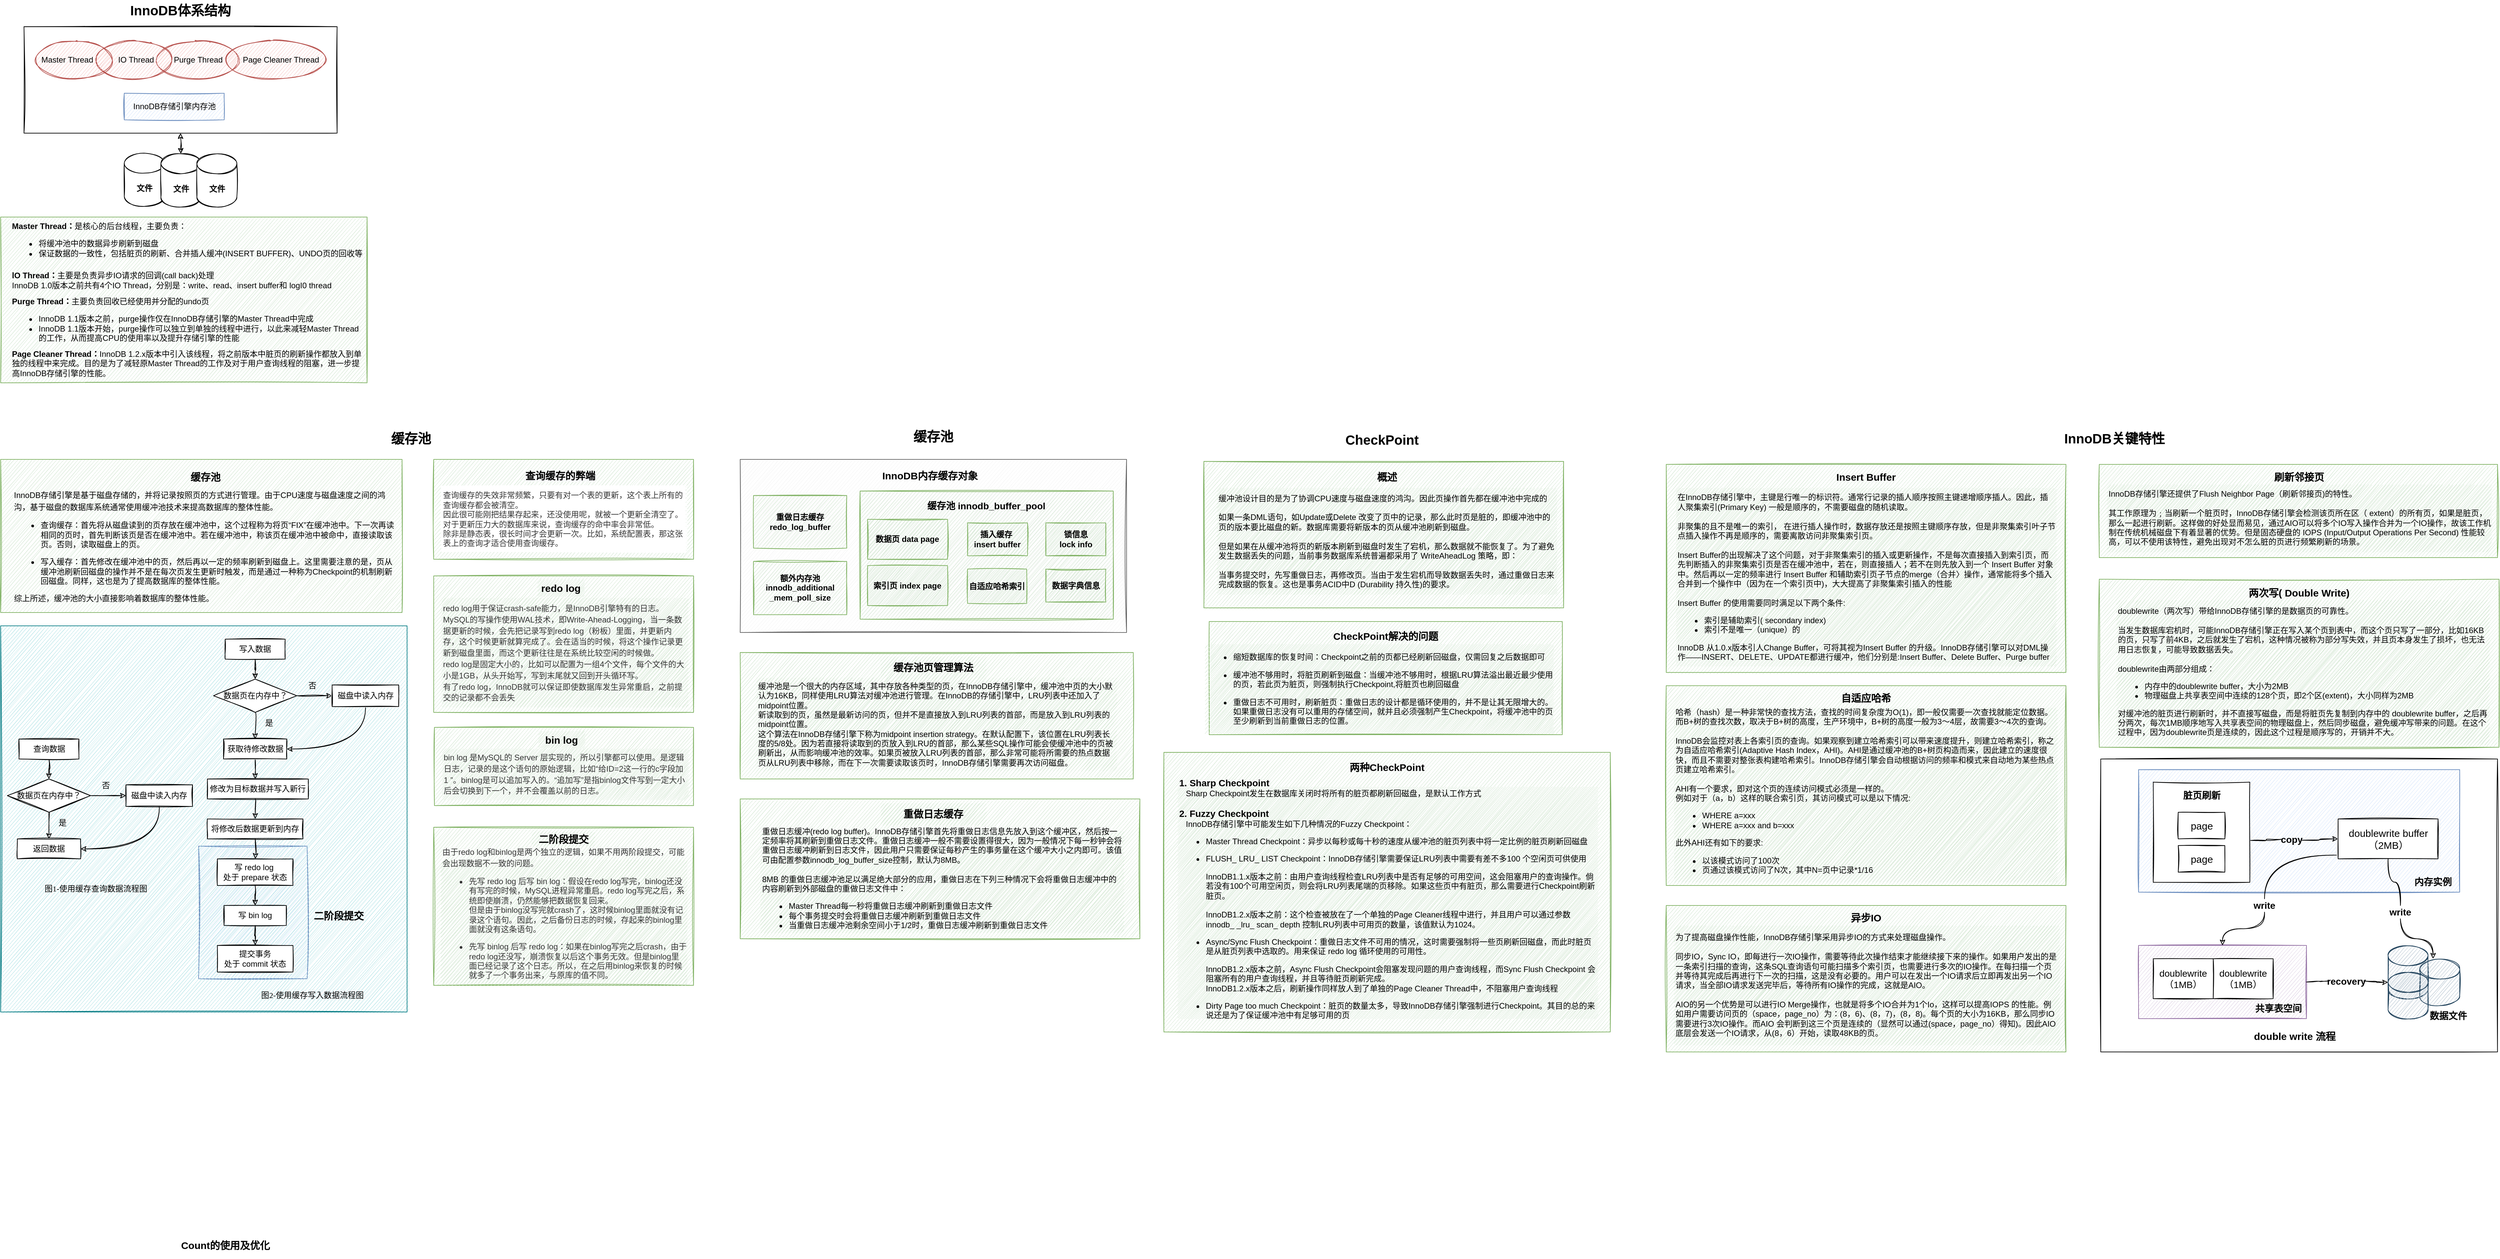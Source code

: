 <mxfile version="18.0.6" type="device"><diagram id="1fnUodQWijA5qiZFOgWb" name="Page-1"><mxGraphModel dx="1718" dy="928" grid="1" gridSize="10" guides="1" tooltips="1" connect="1" arrows="0" fold="1" page="1" pageScale="1" pageWidth="827" pageHeight="1169" math="0" shadow="0"><root><mxCell id="0"/><mxCell id="1" parent="0"/><mxCell id="dsGb5z-rTCNBJlaAhsoe-64" value="" style="rounded=0;whiteSpace=wrap;html=1;labelBackgroundColor=none;fontSize=12;sketch=1;" parent="1" vertex="1"><mxGeometry x="3202.25" y="1150" width="595.5" height="440" as="geometry"/></mxCell><mxCell id="dsGb5z-rTCNBJlaAhsoe-56" style="edgeStyle=orthogonalEdgeStyle;curved=1;rounded=0;sketch=1;orthogonalLoop=1;jettySize=auto;html=1;entryX=0;entryY=0;entryDx=0;entryDy=15;entryPerimeter=0;fontSize=14;startArrow=none;" parent="1" source="dsGb5z-rTCNBJlaAhsoe-57" target="dsGb5z-rTCNBJlaAhsoe-55" edge="1"><mxGeometry relative="1" as="geometry"/></mxCell><mxCell id="dsGb5z-rTCNBJlaAhsoe-45" value="" style="rounded=0;whiteSpace=wrap;html=1;sketch=1;fontSize=14;fillColor=#e1d5e7;strokeColor=#9673a6;" parent="1" vertex="1"><mxGeometry x="3259" y="1430" width="252" height="110" as="geometry"/></mxCell><mxCell id="dsGb5z-rTCNBJlaAhsoe-42" value="" style="rounded=0;whiteSpace=wrap;html=1;sketch=1;fontSize=14;fillColor=#dae8fc;strokeColor=#6c8ebf;" parent="1" vertex="1"><mxGeometry x="3259" y="1166" width="482" height="184" as="geometry"/></mxCell><mxCell id="dsGb5z-rTCNBJlaAhsoe-38" value="" style="rounded=0;whiteSpace=wrap;html=1;sketch=1;fontSize=15;" parent="1" vertex="1"><mxGeometry x="3281" y="1184.75" width="145" height="150.51" as="geometry"/></mxCell><mxCell id="WFMmuBCgVwdRPEEsMo7q-54" value="" style="rounded=0;whiteSpace=wrap;html=1;labelBackgroundColor=none;fontSize=12;strokeColor=#82b366;fillColor=#d5e8d4;sketch=1;" parent="1" vertex="1"><mxGeometry x="1160" y="990" width="590" height="190" as="geometry"/></mxCell><mxCell id="WFMmuBCgVwdRPEEsMo7q-33" value="" style="rounded=0;whiteSpace=wrap;html=1;labelBackgroundColor=none;fontSize=12;strokeColor=#6c8ebf;fillColor=#dae8fc;sketch=1;" parent="1" vertex="1"><mxGeometry x="347" y="1280.88" width="163" height="199.12" as="geometry"/></mxCell><mxCell id="VtHre7LJGNLsXls6Y5y3-72" value="" style="rounded=0;whiteSpace=wrap;html=1;fontFamily=Comic Sans MS;fontSize=12;fillColor=#b0e3e6;strokeColor=#0e8088;sketch=1;" parent="1" vertex="1"><mxGeometry x="50" y="950" width="610" height="580" as="geometry"/></mxCell><mxCell id="VtHre7LJGNLsXls6Y5y3-31" value="" style="rounded=0;whiteSpace=wrap;html=1;fillColor=#d5e8d4;strokeColor=#82b366;sketch=1;" parent="1" vertex="1"><mxGeometry x="50" y="700" width="602.5" height="230" as="geometry"/></mxCell><mxCell id="VtHre7LJGNLsXls6Y5y3-28" value="" style="rounded=0;whiteSpace=wrap;html=1;fillColor=#d5e8d4;strokeColor=#82b366;sketch=1;" parent="1" vertex="1"><mxGeometry x="50" y="336" width="550" height="249" as="geometry"/></mxCell><mxCell id="VtHre7LJGNLsXls6Y5y3-1" value="" style="rounded=0;whiteSpace=wrap;html=1;sketch=1;" parent="1" vertex="1"><mxGeometry x="85" y="50" width="470" height="160" as="geometry"/></mxCell><mxCell id="VtHre7LJGNLsXls6Y5y3-20" value="&amp;nbsp;Purge&amp;nbsp;Thread" style="ellipse;whiteSpace=wrap;html=1;rounded=0;fillColor=#f8cecc;strokeColor=#b85450;sketch=1;" parent="1" vertex="1"><mxGeometry x="285" y="70" width="120" height="60" as="geometry"/></mxCell><mxCell id="VtHre7LJGNLsXls6Y5y3-19" value="&amp;nbsp; IO Thread" style="ellipse;whiteSpace=wrap;html=1;rounded=0;fillColor=#f8cecc;strokeColor=#b85450;sketch=1;" parent="1" vertex="1"><mxGeometry x="195" y="70" width="110" height="60" as="geometry"/></mxCell><mxCell id="VtHre7LJGNLsXls6Y5y3-2" value="&lt;b&gt;&lt;font style=&quot;font-size: 20px;&quot;&gt;InnoDB体系结构&lt;/font&gt;&lt;/b&gt;" style="text;html=1;strokeColor=none;fillColor=none;align=center;verticalAlign=middle;whiteSpace=wrap;rounded=0;sketch=1;" parent="1" vertex="1"><mxGeometry x="210" y="10" width="220" height="30" as="geometry"/></mxCell><mxCell id="VtHre7LJGNLsXls6Y5y3-3" value="InnoDB存储引擎内存池" style="rounded=0;whiteSpace=wrap;html=1;fillColor=#dae8fc;strokeColor=#6c8ebf;sketch=1;" parent="1" vertex="1"><mxGeometry x="235.5" y="150" width="150" height="40" as="geometry"/></mxCell><mxCell id="VtHre7LJGNLsXls6Y5y3-9" value="&lt;b style=&quot;&quot;&gt;文件&lt;/b&gt;" style="shape=cylinder3;whiteSpace=wrap;html=1;boundedLbl=1;backgroundOutline=1;size=15;rounded=0;sketch=1;" parent="1" vertex="1"><mxGeometry x="235.5" y="240" width="60" height="80" as="geometry"/></mxCell><mxCell id="VtHre7LJGNLsXls6Y5y3-14" value="&lt;b&gt;文件&lt;/b&gt;" style="shape=cylinder3;whiteSpace=wrap;html=1;boundedLbl=1;backgroundOutline=1;size=15;rounded=0;sketch=1;" parent="1" vertex="1"><mxGeometry x="290.5" y="241" width="60" height="80" as="geometry"/></mxCell><mxCell id="VtHre7LJGNLsXls6Y5y3-15" value="&lt;b style=&quot;&quot;&gt;文件&lt;/b&gt;" style="shape=cylinder3;whiteSpace=wrap;html=1;boundedLbl=1;backgroundOutline=1;size=15;rounded=0;sketch=1;" parent="1" vertex="1"><mxGeometry x="344.5" y="241" width="60" height="80" as="geometry"/></mxCell><mxCell id="VtHre7LJGNLsXls6Y5y3-16" value="" style="endArrow=classic;startArrow=classic;html=1;rounded=0;entryX=0.5;entryY=1;entryDx=0;entryDy=0;exitX=0.5;exitY=0;exitDx=0;exitDy=0;exitPerimeter=0;curved=1;sketch=1;" parent="1" source="VtHre7LJGNLsXls6Y5y3-14" target="VtHre7LJGNLsXls6Y5y3-1" edge="1"><mxGeometry width="50" height="50" relative="1" as="geometry"><mxPoint x="275" y="260" as="sourcePoint"/><mxPoint x="325" y="210" as="targetPoint"/></mxGeometry></mxCell><mxCell id="VtHre7LJGNLsXls6Y5y3-17" value="Master Thread&amp;nbsp; &amp;nbsp; &amp;nbsp;&amp;nbsp;" style="ellipse;whiteSpace=wrap;html=1;rounded=0;fillColor=#f8cecc;strokeColor=#b85450;sketch=1;" parent="1" vertex="1"><mxGeometry x="105" y="70" width="110" height="60" as="geometry"/></mxCell><mxCell id="VtHre7LJGNLsXls6Y5y3-21" value="&amp;nbsp; &amp;nbsp; &amp;nbsp;Page Cleaner Thread" style="ellipse;whiteSpace=wrap;html=1;rounded=0;fillColor=#f8cecc;strokeColor=#b85450;sketch=1;" parent="1" vertex="1"><mxGeometry x="390" y="70" width="145" height="60" as="geometry"/></mxCell><mxCell id="VtHre7LJGNLsXls6Y5y3-23" value="&lt;b&gt;Master Thread：&lt;/b&gt;是核心的后台线程，主要负责：&lt;br&gt;&lt;ul&gt;&lt;li&gt;将缓冲池中的数据异步刷新到磁盘&lt;/li&gt;&lt;li&gt;保证数据的一致性，包括脏页的刷新、合并插人缓冲(INSERT BUFFER)、UNDO页的回收等&lt;/li&gt;&lt;/ul&gt;" style="text;html=1;strokeColor=none;fillColor=none;align=left;verticalAlign=middle;whiteSpace=wrap;rounded=0;sketch=1;" parent="1" vertex="1"><mxGeometry x="65" y="341" width="540" height="70" as="geometry"/></mxCell><mxCell id="VtHre7LJGNLsXls6Y5y3-24" value="&lt;b&gt;lO Thread：&lt;/b&gt;主要是负责异步IO请求的回调(call back)处理&lt;br&gt;InnoDB 1.0版本之前共有4个IO Thread，分别是：write、read、insert buffer和 logI0 thread" style="text;html=1;strokeColor=none;fillColor=none;align=left;verticalAlign=middle;whiteSpace=wrap;rounded=0;sketch=1;" parent="1" vertex="1"><mxGeometry x="65" y="411" width="510" height="40" as="geometry"/></mxCell><mxCell id="VtHre7LJGNLsXls6Y5y3-25" value="&lt;b&gt;Purge Thread：&lt;/b&gt;主要负责回收已经使用并分配的undo页&lt;br&gt;&lt;ul&gt;&lt;li&gt;InnoDB 1.1版本之前，purge操作仅在InnoDB存储引擎的Master Thread中完成&lt;/li&gt;&lt;li&gt;InnoDB 1.1版本开始，purge操作可以独立到单独的线程中进行，以此来减轻Master Thread的工作，从而提高CPU的使用率以及提升存储引擎的性能&lt;/li&gt;&lt;/ul&gt;" style="text;html=1;strokeColor=none;fillColor=none;align=left;verticalAlign=middle;whiteSpace=wrap;rounded=0;sketch=1;" parent="1" vertex="1"><mxGeometry x="65" y="461" width="530" height="70" as="geometry"/></mxCell><mxCell id="VtHre7LJGNLsXls6Y5y3-27" value="&lt;b&gt;Page Cleaner Thread：&lt;/b&gt;InnoDB 1.2.x版本中引入该线程，将之前版本中脏页的刷新操作都放入到单独的线程中来完成。目的是为了减轻原Master Thread的工作及对于用户查询线程的阻塞，进一步提高InnoDB存储引擎的性能。" style="text;html=1;strokeColor=none;fillColor=none;align=left;verticalAlign=middle;whiteSpace=wrap;rounded=0;sketch=1;" parent="1" vertex="1"><mxGeometry x="65" y="531" width="530" height="50" as="geometry"/></mxCell><mxCell id="VtHre7LJGNLsXls6Y5y3-29" value="&lt;b&gt;&lt;font style=&quot;font-size: 20px;&quot;&gt;缓存池&lt;/font&gt;&lt;/b&gt;" style="text;html=1;strokeColor=none;fillColor=none;align=center;verticalAlign=middle;whiteSpace=wrap;rounded=0;sketch=1;" parent="1" vertex="1"><mxGeometry x="621.09" y="652.75" width="90" height="30" as="geometry"/></mxCell><mxCell id="VtHre7LJGNLsXls6Y5y3-30" value="&lt;div style=&quot;&quot;&gt;&lt;span style=&quot;background-color: initial;&quot;&gt;&lt;b&gt;&lt;font style=&quot;font-size: 15px;&quot;&gt;缓存池&lt;/font&gt;&lt;/b&gt;&lt;/span&gt;&lt;/div&gt;" style="text;html=1;strokeColor=none;fillColor=none;align=center;verticalAlign=middle;whiteSpace=wrap;rounded=0;sketch=1;" parent="1" vertex="1"><mxGeometry x="330" y="711" width="55" height="30" as="geometry"/></mxCell><mxCell id="VtHre7LJGNLsXls6Y5y3-33" value="&lt;font style=&quot;&quot;&gt;&lt;span style=&quot;font-size: 12px;&quot;&gt;InnoDB存储引擎是基于磁盘存储的，并将记录按照页的方式进行管理。由于CPU速度与磁盘速度之间的鸿沟，基于磁盘的数据库系统通常使用缓冲池技术来提高数据库的整体性能。&lt;br&gt;&lt;ul&gt;&lt;li&gt;查询缓存：首先将从磁盘读到的页存放在缓冲池中，这个过程称为将页“FIX”在缓冲池中。下一次再读相同的页时，首先判断该页是否在缓冲池中。若在缓冲池中，称该页在缓冲池中被命中，直接读取该页。否则，读取磁盘上的页。&lt;/li&gt;&lt;/ul&gt;&lt;ul&gt;&lt;li&gt;写入缓存：首先修改在缓冲池中的页，然后再以一定的频率刷新到磁盘上。这里需要注意的是，页从缓冲池刷新回磁盘的操作并不是在每次页发生更新时触发，而是通过一种称为Checkpoint的机制刷新回磁盘。同样，这也是为了提高数据库的整体性能。&lt;/li&gt;&lt;/ul&gt;&lt;div&gt;综上所述，缓冲池的大小直接影响着数据库的整体性能。&lt;/div&gt;&lt;/span&gt;&lt;/font&gt;" style="text;html=1;align=left;verticalAlign=middle;whiteSpace=wrap;rounded=0;fontSize=15;sketch=1;" parent="1" vertex="1"><mxGeometry x="67.5" y="732.5" width="575" height="195" as="geometry"/></mxCell><mxCell id="VtHre7LJGNLsXls6Y5y3-36" style="edgeStyle=orthogonalEdgeStyle;rounded=0;orthogonalLoop=1;jettySize=auto;html=1;fontSize=12;curved=1;sketch=1;" parent="1" source="VtHre7LJGNLsXls6Y5y3-35" target="VtHre7LJGNLsXls6Y5y3-37" edge="1"><mxGeometry relative="1" as="geometry"><mxPoint x="122.5" y="1220" as="targetPoint"/></mxGeometry></mxCell><mxCell id="VtHre7LJGNLsXls6Y5y3-35" value="查询数据" style="rounded=0;whiteSpace=wrap;html=1;fontSize=12;sketch=1;" parent="1" vertex="1"><mxGeometry x="77.5" y="1120" width="90" height="30" as="geometry"/></mxCell><mxCell id="VtHre7LJGNLsXls6Y5y3-38" style="edgeStyle=orthogonalEdgeStyle;rounded=0;orthogonalLoop=1;jettySize=auto;html=1;fontSize=12;curved=1;sketch=1;" parent="1" source="VtHre7LJGNLsXls6Y5y3-37" target="VtHre7LJGNLsXls6Y5y3-39" edge="1"><mxGeometry relative="1" as="geometry"><mxPoint x="122.5" y="1270" as="targetPoint"/></mxGeometry></mxCell><mxCell id="VtHre7LJGNLsXls6Y5y3-40" style="edgeStyle=orthogonalEdgeStyle;rounded=0;orthogonalLoop=1;jettySize=auto;html=1;fontSize=12;curved=1;sketch=1;" parent="1" source="VtHre7LJGNLsXls6Y5y3-37" target="VtHre7LJGNLsXls6Y5y3-41" edge="1"><mxGeometry relative="1" as="geometry"><mxPoint x="237.5" y="1205" as="targetPoint"/></mxGeometry></mxCell><mxCell id="VtHre7LJGNLsXls6Y5y3-37" value="数据页在内存中？" style="rhombus;whiteSpace=wrap;html=1;rounded=0;fontSize=12;sketch=1;" parent="1" vertex="1"><mxGeometry x="60" y="1180" width="125" height="50" as="geometry"/></mxCell><mxCell id="VtHre7LJGNLsXls6Y5y3-39" value="返回数据" style="rounded=0;whiteSpace=wrap;html=1;fontSize=12;sketch=1;" parent="1" vertex="1"><mxGeometry x="75" y="1270" width="95" height="30" as="geometry"/></mxCell><mxCell id="VtHre7LJGNLsXls6Y5y3-42" style="edgeStyle=orthogonalEdgeStyle;rounded=0;orthogonalLoop=1;jettySize=auto;html=1;entryX=1;entryY=0.5;entryDx=0;entryDy=0;fontSize=12;exitX=0.5;exitY=1;exitDx=0;exitDy=0;curved=1;sketch=1;" parent="1" source="VtHre7LJGNLsXls6Y5y3-41" target="VtHre7LJGNLsXls6Y5y3-39" edge="1"><mxGeometry relative="1" as="geometry"/></mxCell><mxCell id="VtHre7LJGNLsXls6Y5y3-41" value="磁盘中读入内存" style="rounded=0;whiteSpace=wrap;html=1;fontSize=12;sketch=1;" parent="1" vertex="1"><mxGeometry x="238" y="1188.75" width="100" height="32.5" as="geometry"/></mxCell><mxCell id="VtHre7LJGNLsXls6Y5y3-43" value="否" style="text;html=1;align=center;verticalAlign=middle;whiteSpace=wrap;rounded=0;fontSize=12;sketch=1;" parent="1" vertex="1"><mxGeometry x="193.25" y="1180" width="29.5" height="20" as="geometry"/></mxCell><mxCell id="VtHre7LJGNLsXls6Y5y3-44" value="是" style="text;html=1;align=center;verticalAlign=middle;whiteSpace=wrap;rounded=0;fontSize=12;sketch=1;" parent="1" vertex="1"><mxGeometry x="128" y="1236" width="29.5" height="20" as="geometry"/></mxCell><mxCell id="VtHre7LJGNLsXls6Y5y3-50" style="edgeStyle=orthogonalEdgeStyle;rounded=0;orthogonalLoop=1;jettySize=auto;html=1;fontSize=12;curved=1;sketch=1;" parent="1" source="VtHre7LJGNLsXls6Y5y3-51" target="VtHre7LJGNLsXls6Y5y3-54" edge="1"><mxGeometry relative="1" as="geometry"><mxPoint x="432" y="1070" as="targetPoint"/></mxGeometry></mxCell><mxCell id="VtHre7LJGNLsXls6Y5y3-51" value="写入数据" style="rounded=0;whiteSpace=wrap;html=1;fontSize=12;sketch=1;" parent="1" vertex="1"><mxGeometry x="387" y="970" width="90" height="30" as="geometry"/></mxCell><mxCell id="VtHre7LJGNLsXls6Y5y3-52" style="edgeStyle=orthogonalEdgeStyle;rounded=0;orthogonalLoop=1;jettySize=auto;html=1;fontSize=12;curved=1;sketch=1;" parent="1" source="VtHre7LJGNLsXls6Y5y3-54" target="VtHre7LJGNLsXls6Y5y3-55" edge="1"><mxGeometry relative="1" as="geometry"><mxPoint x="432" y="1120" as="targetPoint"/></mxGeometry></mxCell><mxCell id="VtHre7LJGNLsXls6Y5y3-53" style="edgeStyle=orthogonalEdgeStyle;rounded=0;orthogonalLoop=1;jettySize=auto;html=1;fontSize=12;curved=1;sketch=1;" parent="1" source="VtHre7LJGNLsXls6Y5y3-54" target="VtHre7LJGNLsXls6Y5y3-57" edge="1"><mxGeometry relative="1" as="geometry"><mxPoint x="547" y="1055" as="targetPoint"/></mxGeometry></mxCell><mxCell id="VtHre7LJGNLsXls6Y5y3-54" value="&lt;font face=&quot;Comic Sans MS&quot;&gt;数据页在内存中？&lt;/font&gt;" style="rhombus;whiteSpace=wrap;html=1;rounded=0;fontSize=12;sketch=1;" parent="1" vertex="1"><mxGeometry x="369.5" y="1030" width="125" height="50" as="geometry"/></mxCell><mxCell id="VtHre7LJGNLsXls6Y5y3-60" style="edgeStyle=orthogonalEdgeStyle;rounded=0;orthogonalLoop=1;jettySize=auto;html=1;fontSize=12;curved=1;sketch=1;" parent="1" source="VtHre7LJGNLsXls6Y5y3-55" edge="1"><mxGeometry relative="1" as="geometry"><mxPoint x="432.1" y="1180" as="targetPoint"/></mxGeometry></mxCell><mxCell id="VtHre7LJGNLsXls6Y5y3-55" value="获取待修改数据" style="rounded=0;whiteSpace=wrap;html=1;fontSize=12;sketch=1;" parent="1" vertex="1"><mxGeometry x="384.5" y="1120" width="95" height="30" as="geometry"/></mxCell><mxCell id="VtHre7LJGNLsXls6Y5y3-56" style="edgeStyle=orthogonalEdgeStyle;rounded=0;orthogonalLoop=1;jettySize=auto;html=1;entryX=1;entryY=0.5;entryDx=0;entryDy=0;fontSize=12;exitX=0.5;exitY=1;exitDx=0;exitDy=0;curved=1;sketch=1;" parent="1" source="VtHre7LJGNLsXls6Y5y3-57" target="VtHre7LJGNLsXls6Y5y3-55" edge="1"><mxGeometry relative="1" as="geometry"/></mxCell><mxCell id="VtHre7LJGNLsXls6Y5y3-57" value="磁盘中读入内存" style="rounded=0;whiteSpace=wrap;html=1;fontSize=12;sketch=1;" parent="1" vertex="1"><mxGeometry x="547.5" y="1038.75" width="100" height="32.5" as="geometry"/></mxCell><mxCell id="VtHre7LJGNLsXls6Y5y3-58" value="否" style="text;html=1;align=center;verticalAlign=middle;whiteSpace=wrap;rounded=0;fontSize=12;sketch=1;" parent="1" vertex="1"><mxGeometry x="502.75" y="1030" width="29.5" height="20" as="geometry"/></mxCell><mxCell id="VtHre7LJGNLsXls6Y5y3-59" value="是" style="text;html=1;align=center;verticalAlign=middle;whiteSpace=wrap;rounded=0;fontSize=12;sketch=1;" parent="1" vertex="1"><mxGeometry x="437.5" y="1086" width="29.5" height="20" as="geometry"/></mxCell><mxCell id="VtHre7LJGNLsXls6Y5y3-62" style="edgeStyle=orthogonalEdgeStyle;rounded=0;orthogonalLoop=1;jettySize=auto;html=1;fontSize=12;curved=1;sketch=1;" parent="1" edge="1"><mxGeometry relative="1" as="geometry"><mxPoint x="432.1" y="1240" as="targetPoint"/><mxPoint x="432.1" y="1210" as="sourcePoint"/></mxGeometry></mxCell><mxCell id="VtHre7LJGNLsXls6Y5y3-61" value="修改为目标数据并写入新行" style="rounded=0;whiteSpace=wrap;html=1;fontSize=12;sketch=1;" parent="1" vertex="1"><mxGeometry x="360.25" y="1180" width="151.5" height="30" as="geometry"/></mxCell><mxCell id="VtHre7LJGNLsXls6Y5y3-64" style="edgeStyle=orthogonalEdgeStyle;rounded=0;orthogonalLoop=1;jettySize=auto;html=1;fontSize=12;curved=1;sketch=1;" parent="1" target="VtHre7LJGNLsXls6Y5y3-65" edge="1"><mxGeometry relative="1" as="geometry"><mxPoint x="432" y="1320" as="targetPoint"/><mxPoint x="432.1" y="1270" as="sourcePoint"/></mxGeometry></mxCell><mxCell id="VtHre7LJGNLsXls6Y5y3-63" value="将修改后数据更新到内存" style="rounded=0;whiteSpace=wrap;html=1;fontSize=12;sketch=1;" parent="1" vertex="1"><mxGeometry x="360.25" y="1240" width="143.5" height="30" as="geometry"/></mxCell><mxCell id="VtHre7LJGNLsXls6Y5y3-66" style="edgeStyle=orthogonalEdgeStyle;rounded=0;orthogonalLoop=1;jettySize=auto;html=1;fontSize=12;curved=1;sketch=1;" parent="1" source="VtHre7LJGNLsXls6Y5y3-65" target="VtHre7LJGNLsXls6Y5y3-67" edge="1"><mxGeometry relative="1" as="geometry"><mxPoint x="432" y="1370" as="targetPoint"/></mxGeometry></mxCell><mxCell id="VtHre7LJGNLsXls6Y5y3-65" value="写 redo log&amp;nbsp;&lt;br&gt;处于 prepare 状态" style="rounded=0;whiteSpace=wrap;html=1;fontSize=12;sketch=1;" parent="1" vertex="1"><mxGeometry x="375.25" y="1300" width="113.5" height="40" as="geometry"/></mxCell><mxCell id="VtHre7LJGNLsXls6Y5y3-68" style="edgeStyle=orthogonalEdgeStyle;rounded=0;orthogonalLoop=1;jettySize=auto;html=1;fontSize=12;curved=1;sketch=1;" parent="1" source="VtHre7LJGNLsXls6Y5y3-67" target="VtHre7LJGNLsXls6Y5y3-69" edge="1"><mxGeometry relative="1" as="geometry"><mxPoint x="432" y="1430" as="targetPoint"/></mxGeometry></mxCell><mxCell id="VtHre7LJGNLsXls6Y5y3-67" value="写 bin log" style="rounded=0;whiteSpace=wrap;html=1;fontSize=12;sketch=1;" parent="1" vertex="1"><mxGeometry x="385.25" y="1370" width="93.5" height="30" as="geometry"/></mxCell><mxCell id="VtHre7LJGNLsXls6Y5y3-69" value="提交事务&lt;br&gt;处于 commit 状态" style="rounded=0;whiteSpace=wrap;html=1;fontSize=12;sketch=1;" parent="1" vertex="1"><mxGeometry x="375.25" y="1430" width="113.5" height="40" as="geometry"/></mxCell><mxCell id="VtHre7LJGNLsXls6Y5y3-70" value="图1-使用缓存查询数据流程图" style="text;html=1;strokeColor=none;fillColor=none;align=center;verticalAlign=middle;whiteSpace=wrap;rounded=0;fontFamily=Comic Sans MS;fontSize=12;sketch=1;" parent="1" vertex="1"><mxGeometry x="107.5" y="1330" width="170" height="30" as="geometry"/></mxCell><mxCell id="VtHre7LJGNLsXls6Y5y3-71" value="图2-使用缓存写入数据流程图" style="text;html=1;strokeColor=none;fillColor=none;align=center;verticalAlign=middle;whiteSpace=wrap;rounded=0;fontFamily=Comic Sans MS;fontSize=12;sketch=1;" parent="1" vertex="1"><mxGeometry x="432.5" y="1490" width="170" height="30" as="geometry"/></mxCell><mxCell id="WFMmuBCgVwdRPEEsMo7q-1" value="" style="rounded=0;whiteSpace=wrap;html=1;fillColor=#d5e8d4;strokeColor=#82b366;sketch=1;" parent="1" vertex="1"><mxGeometry x="700" y="700" width="390" height="150" as="geometry"/></mxCell><mxCell id="WFMmuBCgVwdRPEEsMo7q-3" value="&lt;span style=&quot;color: rgb(53, 53, 53); font-family: &amp;quot;PingFang SC&amp;quot;, &amp;quot;Lantinghei SC&amp;quot;, &amp;quot;Microsoft Yahei&amp;quot;, &amp;quot;Hiragino Sans GB&amp;quot;, &amp;quot;Microsoft Sans Serif&amp;quot;, &amp;quot;WenQuanYi Micro Hei&amp;quot;, Helvetica, sans-serif;&quot;&gt;查询缓存的失效非常频繁，只要有对一个表的更新，这个表上所有的查询缓存都会被清空。&lt;br&gt;因此很可能刚把结果存起来，还没使用呢，就被一个更新全清空了。对于更新压力大的数据库来说，查询缓存的命中率会非常低。&lt;br&gt;除非是静态表，很长时间才会更新一次。比如，系统配置表，那这张表上的查询才适合使用查询缓存。&lt;/span&gt;" style="text;html=1;strokeColor=#FFFFFF;fillColor=#FFFFFF;align=left;verticalAlign=middle;whiteSpace=wrap;rounded=0;sketch=1;" parent="1" vertex="1"><mxGeometry x="712.19" y="740" width="367.81" height="99" as="geometry"/></mxCell><mxCell id="WFMmuBCgVwdRPEEsMo7q-5" value="&lt;b style=&quot;color: rgb(0, 0, 0); font-family: Helvetica; font-size: 12px; font-style: normal; font-variant-ligatures: normal; font-variant-caps: normal; letter-spacing: normal; orphans: 2; text-align: center; text-indent: 0px; text-transform: none; widows: 2; word-spacing: 0px; -webkit-text-stroke-width: 0px; background-color: rgb(248, 249, 250); text-decoration-thickness: initial; text-decoration-style: initial; text-decoration-color: initial;&quot;&gt;&lt;font style=&quot;font-size: 15px;&quot;&gt;查询缓存的弊端&lt;/font&gt;&lt;/b&gt;" style="text;html=1;strokeColor=none;fillColor=none;align=center;verticalAlign=middle;whiteSpace=wrap;rounded=0;labelBackgroundColor=none;fontSize=15;sketch=1;" parent="1" vertex="1"><mxGeometry x="825" y="713.25" width="130" height="22.25" as="geometry"/></mxCell><mxCell id="WFMmuBCgVwdRPEEsMo7q-24" value="" style="rounded=0;whiteSpace=wrap;html=1;labelBackgroundColor=none;fontSize=12;strokeColor=#82b366;fillColor=#d5e8d4;sketch=1;" parent="1" vertex="1"><mxGeometry x="700" y="875" width="390" height="205" as="geometry"/></mxCell><mxCell id="WFMmuBCgVwdRPEEsMo7q-25" value="&lt;b&gt;&lt;font style=&quot;font-size: 15px;&quot;&gt;redo log&lt;/font&gt;&lt;/b&gt;" style="text;html=1;strokeColor=none;fillColor=#d5e8d4;align=center;verticalAlign=middle;whiteSpace=wrap;rounded=0;labelBackgroundColor=none;fontSize=12;sketch=1;" parent="1" vertex="1"><mxGeometry x="856.1" y="880.62" width="70" height="25.75" as="geometry"/></mxCell><mxCell id="WFMmuBCgVwdRPEEsMo7q-26" value="&lt;font style=&quot;font-size: 12px;&quot;&gt;&lt;span style=&quot;color: rgb(53, 53, 53); font-family: &amp;quot;PingFang SC&amp;quot;, &amp;quot;Lantinghei SC&amp;quot;, &amp;quot;Microsoft Yahei&amp;quot;, &amp;quot;Hiragino Sans GB&amp;quot;, &amp;quot;Microsoft Sans Serif&amp;quot;, &amp;quot;WenQuanYi Micro Hei&amp;quot;, Helvetica, sans-serif;&quot;&gt;&lt;font style=&quot;font-size: 12px;&quot;&gt;redo log用于保证crash-safe能力，是InnoDB引擎特有的日志。MySQL的写操作使用WAL技术，即Write-Ahead-Logging，当一条数据更新的时候，会&lt;/font&gt;&lt;/span&gt;&lt;span style=&quot;color: rgb(53, 53, 53); font-family: &amp;quot;PingFang SC&amp;quot;, &amp;quot;Lantinghei SC&amp;quot;, &amp;quot;Microsoft Yahei&amp;quot;, &amp;quot;Hiragino Sans GB&amp;quot;, &amp;quot;Microsoft Sans Serif&amp;quot;, &amp;quot;WenQuanYi Micro Hei&amp;quot;, Helvetica, sans-serif;&quot;&gt;&lt;font style=&quot;font-size: 12px;&quot;&gt;先把记录写到redo log（粉板）里面，并更新内存，这个时候更新就算完成了&lt;/font&gt;&lt;font style=&quot;font-size: 12px;&quot;&gt;。&lt;/font&gt;&lt;/span&gt;&lt;span style=&quot;color: rgb(53, 53, 53); font-family: &amp;quot;PingFang SC&amp;quot;, &amp;quot;Lantinghei SC&amp;quot;, &amp;quot;Microsoft Yahei&amp;quot;, &amp;quot;Hiragino Sans GB&amp;quot;, &amp;quot;Microsoft Sans Serif&amp;quot;, &amp;quot;WenQuanYi Micro Hei&amp;quot;, Helvetica, sans-serif;&quot;&gt;&lt;font style=&quot;font-size: 12px;&quot;&gt;会在适当的时候，将这个操作记录更新到磁盘里&lt;/font&gt;&lt;/span&gt;&lt;span style=&quot;color: rgb(53, 53, 53); font-family: &amp;quot;PingFang SC&amp;quot;, &amp;quot;Lantinghei SC&amp;quot;, &amp;quot;Microsoft Yahei&amp;quot;, &amp;quot;Hiragino Sans GB&amp;quot;, &amp;quot;Microsoft Sans Serif&amp;quot;, &amp;quot;WenQuanYi Micro Hei&amp;quot;, Helvetica, sans-serif;&quot;&gt;面，而这个更新往往是在系统比较空闲的时候做。&lt;br&gt;&lt;/span&gt;&lt;span style=&quot;color: rgb(53, 53, 53); font-family: &amp;quot;PingFang SC&amp;quot;, &amp;quot;Lantinghei SC&amp;quot;, &amp;quot;Microsoft Yahei&amp;quot;, &amp;quot;Hiragino Sans GB&amp;quot;, &amp;quot;Microsoft Sans Serif&amp;quot;, &amp;quot;WenQuanYi Micro Hei&amp;quot;, Helvetica, sans-serif;&quot;&gt;redo log是固定大小的，比如可以配置为一组4个文件，每个文件的大小是1GB，&lt;/span&gt;&lt;span style=&quot;color: rgb(53, 53, 53); font-family: &amp;quot;PingFang SC&amp;quot;, &amp;quot;Lantinghei SC&amp;quot;, &amp;quot;Microsoft Yahei&amp;quot;, &amp;quot;Hiragino Sans GB&amp;quot;, &amp;quot;Microsoft Sans Serif&amp;quot;, &amp;quot;WenQuanYi Micro Hei&amp;quot;, Helvetica, sans-serif;&quot;&gt;从头开始写，写到末尾就又回到开头循环写。&lt;br&gt;&lt;/span&gt;&lt;span style=&quot;color: rgb(53, 53, 53); font-family: &amp;quot;PingFang SC&amp;quot;, &amp;quot;Lantinghei SC&amp;quot;, &amp;quot;Microsoft Yahei&amp;quot;, &amp;quot;Hiragino Sans GB&amp;quot;, &amp;quot;Microsoft Sans Serif&amp;quot;, &amp;quot;WenQuanYi Micro Hei&amp;quot;, Helvetica, sans-serif;&quot;&gt;有了redo log，InnoDB就可以保证即使数据库发生异常重启，之前提交的记录都不会丢失&lt;/span&gt;&lt;span style=&quot;color: rgb(53, 53, 53); font-family: &amp;quot;PingFang SC&amp;quot;, &amp;quot;Lantinghei SC&amp;quot;, &amp;quot;Microsoft Yahei&amp;quot;, &amp;quot;Hiragino Sans GB&amp;quot;, &amp;quot;Microsoft Sans Serif&amp;quot;, &amp;quot;WenQuanYi Micro Hei&amp;quot;, Helvetica, sans-serif; background-color: rgb(255, 255, 255);&quot;&gt;&lt;br&gt;&lt;/span&gt;&lt;/font&gt;" style="text;html=1;strokeColor=none;fillColor=#d5e8d4;align=left;verticalAlign=middle;whiteSpace=wrap;rounded=0;labelBackgroundColor=none;fontSize=14;sketch=1;" parent="1" vertex="1"><mxGeometry x="712.19" y="908.13" width="367.81" height="163.87" as="geometry"/></mxCell><mxCell id="WFMmuBCgVwdRPEEsMo7q-27" value="" style="rounded=0;whiteSpace=wrap;html=1;labelBackgroundColor=none;fontSize=12;strokeColor=#82b366;fillColor=#d5e8d4;sketch=1;" parent="1" vertex="1"><mxGeometry x="701.1" y="1102.5" width="388.9" height="117.5" as="geometry"/></mxCell><mxCell id="WFMmuBCgVwdRPEEsMo7q-28" value="&lt;b&gt;&lt;font style=&quot;font-size: 15px;&quot;&gt;bin log&lt;/font&gt;&lt;/b&gt;" style="text;html=1;strokeColor=none;fillColor=#d5e8d4;align=center;verticalAlign=middle;whiteSpace=wrap;rounded=0;labelBackgroundColor=none;fontSize=12;sketch=1;" parent="1" vertex="1"><mxGeometry x="857.2" y="1108.12" width="70" height="25.75" as="geometry"/></mxCell><mxCell id="WFMmuBCgVwdRPEEsMo7q-29" value="&lt;font style=&quot;font-size: 12px;&quot;&gt;&lt;span style=&quot;color: rgb(53, 53, 53); font-family: &amp;quot;PingFang SC&amp;quot;, &amp;quot;Lantinghei SC&amp;quot;, &amp;quot;Microsoft Yahei&amp;quot;, &amp;quot;Hiragino Sans GB&amp;quot;, &amp;quot;Microsoft Sans Serif&amp;quot;, &amp;quot;WenQuanYi Micro Hei&amp;quot;, Helvetica, sans-serif;&quot;&gt;bin log 是MySQL的 Server 层实现的，所以引擎都可以使用。&lt;/span&gt;&lt;span style=&quot;color: rgb(53, 53, 53); font-family: &amp;quot;PingFang SC&amp;quot;, &amp;quot;Lantinghei SC&amp;quot;, &amp;quot;Microsoft Yahei&amp;quot;, &amp;quot;Hiragino Sans GB&amp;quot;, &amp;quot;Microsoft Sans Serif&amp;quot;, &amp;quot;WenQuanYi Micro Hei&amp;quot;, Helvetica, sans-serif;&quot;&gt;是逻辑日志，记录的是这个语句的原始逻辑，比如“给ID=2这一行的c字段加1 ”。&lt;/span&gt;&lt;span style=&quot;color: rgb(53, 53, 53); font-family: &amp;quot;PingFang SC&amp;quot;, &amp;quot;Lantinghei SC&amp;quot;, &amp;quot;Microsoft Yahei&amp;quot;, &amp;quot;Hiragino Sans GB&amp;quot;, &amp;quot;Microsoft Sans Serif&amp;quot;, &amp;quot;WenQuanYi Micro Hei&amp;quot;, Helvetica, sans-serif;&quot;&gt;binlog是可以追加写入的。“追加写”是指binlog文件写到一定大小后会切换到下一个，并不会覆盖以前的日志。&lt;/span&gt;&lt;span style=&quot;color: rgb(53, 53, 53); font-family: &amp;quot;PingFang SC&amp;quot;, &amp;quot;Lantinghei SC&amp;quot;, &amp;quot;Microsoft Yahei&amp;quot;, &amp;quot;Hiragino Sans GB&amp;quot;, &amp;quot;Microsoft Sans Serif&amp;quot;, &amp;quot;WenQuanYi Micro Hei&amp;quot;, Helvetica, sans-serif;&quot;&gt;&lt;br&gt;&lt;/span&gt;&lt;/font&gt;" style="text;html=1;strokeColor=none;fillColor=#d5e8d4;align=left;verticalAlign=middle;whiteSpace=wrap;rounded=0;labelBackgroundColor=none;fontSize=14;sketch=1;" parent="1" vertex="1"><mxGeometry x="713.29" y="1134.63" width="366.71" height="75.37" as="geometry"/></mxCell><mxCell id="WFMmuBCgVwdRPEEsMo7q-30" value="" style="rounded=0;whiteSpace=wrap;html=1;labelBackgroundColor=none;fontSize=12;strokeColor=#82b366;fillColor=#d5e8d4;sketch=1;" parent="1" vertex="1"><mxGeometry x="700" y="1252.5" width="390" height="237.5" as="geometry"/></mxCell><mxCell id="WFMmuBCgVwdRPEEsMo7q-31" value="&lt;b&gt;&lt;font style=&quot;font-size: 15px;&quot;&gt;二阶段提交&lt;/font&gt;&lt;/b&gt;" style="text;html=1;strokeColor=none;fillColor=#d5e8d4;align=center;verticalAlign=middle;whiteSpace=wrap;rounded=0;labelBackgroundColor=none;fontSize=12;sketch=1;" parent="1" vertex="1"><mxGeometry x="847.5" y="1259" width="93.9" height="21.88" as="geometry"/></mxCell><mxCell id="WFMmuBCgVwdRPEEsMo7q-32" value="&lt;font style=&quot;font-size: 12px;&quot;&gt;&lt;span style=&quot;color: rgb(53, 53, 53); font-family: &amp;quot;PingFang SC&amp;quot;, &amp;quot;Lantinghei SC&amp;quot;, &amp;quot;Microsoft Yahei&amp;quot;, &amp;quot;Hiragino Sans GB&amp;quot;, &amp;quot;Microsoft Sans Serif&amp;quot;, &amp;quot;WenQuanYi Micro Hei&amp;quot;, Helvetica, sans-serif;&quot;&gt;&lt;font style=&quot;font-size: 12px;&quot;&gt;由于redo log和binlog是两个独立的逻辑，如果不用两阶段提交，可能会出现数据不一致的问题。&lt;br&gt;&lt;ul&gt;&lt;li&gt;&lt;font style=&quot;font-size: 12px;&quot;&gt;&lt;span style=&quot;color: rgb(53, 53, 53); font-family: &amp;quot;PingFang SC&amp;quot;, &amp;quot;Lantinghei SC&amp;quot;, &amp;quot;Microsoft Yahei&amp;quot;, &amp;quot;Hiragino Sans GB&amp;quot;, &amp;quot;Microsoft Sans Serif&amp;quot;, &amp;quot;WenQuanYi Micro Hei&amp;quot;, Helvetica, sans-serif;&quot;&gt;&lt;font style=&quot;font-size: 12px;&quot;&gt;先写 redo log 后写 bin log：&lt;/font&gt;&lt;/span&gt;&lt;/font&gt;假设在redo log写完，binlog还没有写完的时候，MySQL进程异常重启。redo log写完之后，系统即使崩溃，仍然能够把数据恢复回来。&lt;br style=&quot;&quot;&gt;但是由于binlog没写完就crash了，这时候binlog里面就没有记录这个语句。因此，之后备份日志的时候，存起来的binlog里面就没有这条语句。&lt;/li&gt;&lt;/ul&gt;&lt;ul&gt;&lt;li&gt;&lt;font style=&quot;font-size: 12px;&quot;&gt;&lt;span style=&quot;color: rgb(53, 53, 53); font-family: &amp;quot;PingFang SC&amp;quot;, &amp;quot;Lantinghei SC&amp;quot;, &amp;quot;Microsoft Yahei&amp;quot;, &amp;quot;Hiragino Sans GB&amp;quot;, &amp;quot;Microsoft Sans Serif&amp;quot;, &amp;quot;WenQuanYi Micro Hei&amp;quot;, Helvetica, sans-serif;&quot;&gt;&lt;font style=&quot;font-size: 12px;&quot;&gt;先写 binlog 后写 redo log：&lt;/font&gt;&lt;/span&gt;&lt;/font&gt;如果在binlog写完之后crash，由于redo log还没写，崩溃恢复以后这个事务无效。但是binlog里面已经记录了这个日志。所以，在之后用binlog来恢复的时候就多了一个事务出来，与原库的值不同。&lt;/li&gt;&lt;/ul&gt;&lt;/font&gt;&lt;/span&gt;&lt;span style=&quot;font-size: 12px; color: rgb(53, 53, 53); font-family: &amp;quot;PingFang SC&amp;quot;, &amp;quot;Lantinghei SC&amp;quot;, &amp;quot;Microsoft Yahei&amp;quot;, &amp;quot;Hiragino Sans GB&amp;quot;, &amp;quot;Microsoft Sans Serif&amp;quot;, &amp;quot;WenQuanYi Micro Hei&amp;quot;, Helvetica, sans-serif;&quot;&gt;&lt;br&gt;&lt;/span&gt;&lt;/font&gt;" style="text;html=1;strokeColor=none;fillColor=#d5e8d4;align=left;verticalAlign=middle;whiteSpace=wrap;rounded=0;labelBackgroundColor=none;fontSize=14;sketch=1;" parent="1" vertex="1"><mxGeometry x="711.09" y="1302" width="368.91" height="188" as="geometry"/></mxCell><mxCell id="WFMmuBCgVwdRPEEsMo7q-34" value="&lt;b&gt;&lt;font style=&quot;font-size: 15px;&quot;&gt;二阶段提交&lt;/font&gt;&lt;/b&gt;" style="text;html=1;strokeColor=none;fillColor=none;align=center;verticalAlign=middle;whiteSpace=wrap;rounded=0;labelBackgroundColor=none;fontSize=12;sketch=1;" parent="1" vertex="1"><mxGeometry x="515" y="1370" width="85" height="30" as="geometry"/></mxCell><mxCell id="WFMmuBCgVwdRPEEsMo7q-38" value="" style="rounded=0;whiteSpace=wrap;html=1;labelBackgroundColor=none;fontSize=12;strokeColor=#666666;fillColor=#f5f5f5;fontColor=#333333;sketch=1;" parent="1" vertex="1"><mxGeometry x="1160" y="700" width="580" height="260" as="geometry"/></mxCell><mxCell id="WFMmuBCgVwdRPEEsMo7q-39" value="" style="rounded=0;whiteSpace=wrap;html=1;labelBackgroundColor=none;fontSize=12;strokeColor=#82b366;fillColor=#d5e8d4;sketch=1;" parent="1" vertex="1"><mxGeometry x="1340" y="747.5" width="380" height="192.5" as="geometry"/></mxCell><mxCell id="WFMmuBCgVwdRPEEsMo7q-40" value="&lt;div style=&quot;&quot;&gt;&lt;span style=&quot;background-color: initial;&quot;&gt;&lt;b&gt;&lt;font style=&quot;font-size: 15px;&quot;&gt;InnoDB内存缓存对象&lt;/font&gt;&lt;/b&gt;&lt;/span&gt;&lt;/div&gt;" style="text;html=1;strokeColor=none;fillColor=none;align=center;verticalAlign=middle;whiteSpace=wrap;rounded=0;sketch=1;" parent="1" vertex="1"><mxGeometry x="1366" y="709.06" width="157.5" height="30.62" as="geometry"/></mxCell><mxCell id="WFMmuBCgVwdRPEEsMo7q-41" value="&lt;b&gt;数据页 data page&lt;/b&gt;" style="rounded=0;whiteSpace=wrap;html=1;labelBackgroundColor=none;fontSize=12;strokeColor=#82b366;fillColor=#d5e8d4;sketch=1;" parent="1" vertex="1"><mxGeometry x="1351.25" y="790" width="120" height="60" as="geometry"/></mxCell><mxCell id="WFMmuBCgVwdRPEEsMo7q-42" value="&lt;b&gt;插入缓存&amp;nbsp;&lt;br&gt;insert buffer&lt;/b&gt;" style="rounded=0;whiteSpace=wrap;html=1;labelBackgroundColor=none;fontSize=12;strokeColor=#82b366;fillColor=#d5e8d4;sketch=1;" parent="1" vertex="1"><mxGeometry x="1501.25" y="795.25" width="90" height="49.5" as="geometry"/></mxCell><mxCell id="WFMmuBCgVwdRPEEsMo7q-43" value="&lt;b&gt;锁信息&lt;br&gt;lock info&lt;/b&gt;" style="rounded=0;whiteSpace=wrap;html=1;labelBackgroundColor=none;fontSize=12;strokeColor=#82b366;fillColor=#d5e8d4;sketch=1;" parent="1" vertex="1"><mxGeometry x="1618.75" y="795.25" width="90" height="49.5" as="geometry"/></mxCell><mxCell id="WFMmuBCgVwdRPEEsMo7q-44" value="&lt;b&gt;索引页 index page&lt;/b&gt;" style="rounded=0;whiteSpace=wrap;html=1;labelBackgroundColor=none;fontSize=12;strokeColor=#82b366;fillColor=#d5e8d4;sketch=1;" parent="1" vertex="1"><mxGeometry x="1351.25" y="859.5" width="120" height="60" as="geometry"/></mxCell><mxCell id="WFMmuBCgVwdRPEEsMo7q-45" value="&lt;b&gt;自适应哈希索引&lt;/b&gt;" style="rounded=0;whiteSpace=wrap;html=1;labelBackgroundColor=none;fontSize=12;strokeColor=#82b366;fillColor=#d5e8d4;sketch=1;" parent="1" vertex="1"><mxGeometry x="1501.25" y="864.75" width="88.75" height="51.5" as="geometry"/></mxCell><mxCell id="WFMmuBCgVwdRPEEsMo7q-46" value="&lt;b&gt;数据字典信息&lt;/b&gt;" style="rounded=0;whiteSpace=wrap;html=1;labelBackgroundColor=none;fontSize=12;strokeColor=#82b366;fillColor=#d5e8d4;sketch=1;" parent="1" vertex="1"><mxGeometry x="1618.75" y="864.75" width="90" height="49.5" as="geometry"/></mxCell><mxCell id="WFMmuBCgVwdRPEEsMo7q-47" value="&lt;div style=&quot;&quot;&gt;&lt;span style=&quot;background-color: initial;&quot;&gt;&lt;b&gt;&lt;font style=&quot;font-size: 14px;&quot;&gt;缓存池 innodb_buffer_pool&lt;/font&gt;&lt;/b&gt;&lt;/span&gt;&lt;/div&gt;" style="text;html=1;strokeColor=none;fillColor=none;align=center;verticalAlign=middle;whiteSpace=wrap;rounded=0;sketch=1;" parent="1" vertex="1"><mxGeometry x="1429.38" y="759.38" width="201.25" height="20.62" as="geometry"/></mxCell><mxCell id="WFMmuBCgVwdRPEEsMo7q-48" value="&lt;b&gt;重做日志缓存&lt;br&gt;redo_log_buffer&lt;br&gt;&lt;/b&gt;" style="rounded=0;whiteSpace=wrap;html=1;labelBackgroundColor=none;fontSize=12;strokeColor=#82b366;fillColor=#d5e8d4;sketch=1;" parent="1" vertex="1"><mxGeometry x="1180" y="754.25" width="140" height="79" as="geometry"/></mxCell><mxCell id="WFMmuBCgVwdRPEEsMo7q-49" value="&lt;b&gt;额外内存池&lt;br&gt;innodb_additional&lt;br&gt;_mem_poll_size&lt;br&gt;&lt;/b&gt;" style="rounded=0;whiteSpace=wrap;html=1;labelBackgroundColor=none;fontSize=12;strokeColor=#82b366;fillColor=#d5e8d4;sketch=1;" parent="1" vertex="1"><mxGeometry x="1180" y="853.25" width="140" height="80" as="geometry"/></mxCell><mxCell id="WFMmuBCgVwdRPEEsMo7q-53" value="缓冲池是一个很大的内存区域，其中存放各种类型的页，在InnoDB存储引擎中，缓冲池中页的大小默认为16KB，同样使用LRU算法对缓冲池进行管理。在InnoDB的存储引擎中，LRU列表中还加入了midpoint位置。&lt;br&gt;新读取到的页，虽然是最新访问的页，但并不是直接放入到LRU列表的首部，而是放入到LRU列表的midpoint位置。&lt;br&gt;这个算法在InnoDB存储引擎下称为midpoint insertion strategy。在默认配置下，该位置在LRU列表长度的5/8处。因为若直接将读取到的页放入到LRU的首部，那么某些SQL操作可能会使缓冲池中的页被刷新出，从而影响缓冲池的效率。如果页被放入LRU列表的首部，那么非常可能将所需要的热点数据页从LRU列表中移除，而在下一次需要读取该页时，InnoDB存储引擎需要再次访问磁盘。" style="text;html=1;strokeColor=none;fillColor=#d5e8d4;align=left;verticalAlign=middle;whiteSpace=wrap;rounded=0;labelBackgroundColor=none;fontSize=12;sketch=1;" parent="1" vertex="1"><mxGeometry x="1185" y="1028" width="540" height="140" as="geometry"/></mxCell><mxCell id="WFMmuBCgVwdRPEEsMo7q-55" value="&lt;div style=&quot;&quot;&gt;&lt;span style=&quot;background-color: initial;&quot;&gt;&lt;b&gt;&lt;font style=&quot;font-size: 15px;&quot;&gt;缓存池页管理算法&lt;/font&gt;&lt;/b&gt;&lt;/span&gt;&lt;/div&gt;" style="text;html=1;strokeColor=none;fillColor=#d5e8d4;align=center;verticalAlign=middle;whiteSpace=wrap;rounded=0;sketch=1;" parent="1" vertex="1"><mxGeometry x="1371.25" y="996.38" width="157.5" height="30.62" as="geometry"/></mxCell><mxCell id="WFMmuBCgVwdRPEEsMo7q-56" value="" style="rounded=0;whiteSpace=wrap;html=1;labelBackgroundColor=none;fontSize=12;strokeColor=#82b366;fillColor=#d5e8d4;sketch=1;" parent="1" vertex="1"><mxGeometry x="1160" y="1210" width="600" height="210" as="geometry"/></mxCell><mxCell id="WFMmuBCgVwdRPEEsMo7q-57" value="重做日志缓冲(redo log buffer)。InnoDB存储引擎首先将重做日志信息先放入到这个缓冲区，然后按一定频率将其刷新到重做日志文件。重做日志缓冲一般不需要设置得很大，因为一般情况下每一秒钟会将重做日志缓冲刷新到日志文件，因此用户只需要保证每秒产生的事务量在这个缓冲大小之内即可。该值可由配置参数innodb_log_buffer_size控制，默认为8MB。&lt;br&gt;&lt;br&gt;8MB 的重做日志缓冲池足以满足绝大部分的应用，重做日志在下列三种情况下会将重做日志缓冲中的内容刷新到外部磁盘的重做日志文件中：&lt;br&gt;&lt;ul&gt;&lt;li&gt;Master Thread每一秒将重做日志缓冲刷新到重做日志文件&lt;/li&gt;&lt;li&gt;每个事务提交时会将重做日志缓冲刷新到重做日志文件&lt;br&gt;&lt;/li&gt;&lt;li&gt;当重做日志缓冲池剩余空间小于1/2时，重做日志缓冲刷新到重做日志文件&lt;br&gt;&lt;/li&gt;&lt;/ul&gt;" style="text;html=1;strokeColor=none;fillColor=#d5e8d4;align=left;verticalAlign=middle;whiteSpace=wrap;rounded=0;labelBackgroundColor=none;fontSize=12;sketch=1;" parent="1" vertex="1"><mxGeometry x="1190.5" y="1259" width="545" height="152" as="geometry"/></mxCell><mxCell id="WFMmuBCgVwdRPEEsMo7q-58" value="&lt;div style=&quot;&quot;&gt;&lt;span style=&quot;font-size: 15px;&quot;&gt;&lt;b&gt;重做日志缓存&lt;/b&gt;&lt;/span&gt;&lt;/div&gt;" style="text;html=1;strokeColor=none;fillColor=#d5e8d4;align=center;verticalAlign=middle;whiteSpace=wrap;rounded=0;sketch=1;" parent="1" vertex="1"><mxGeometry x="1371.25" y="1216.38" width="157.5" height="30.62" as="geometry"/></mxCell><mxCell id="dsGb5z-rTCNBJlaAhsoe-1" value="&lt;span style=&quot;font-size: 20px;&quot;&gt;&lt;b&gt;缓存池&lt;/b&gt;&lt;/span&gt;" style="text;html=1;strokeColor=none;fillColor=none;align=center;verticalAlign=middle;whiteSpace=wrap;rounded=0;sketch=1;" parent="1" vertex="1"><mxGeometry x="1405" y="650" width="90" height="30" as="geometry"/></mxCell><mxCell id="dsGb5z-rTCNBJlaAhsoe-14" value="&lt;span style=&quot;font-size: 20px;&quot;&gt;&lt;b&gt;CheckPoint&lt;/b&gt;&lt;/span&gt;" style="text;html=1;strokeColor=none;fillColor=none;align=center;verticalAlign=middle;whiteSpace=wrap;rounded=0;sketch=1;" parent="1" vertex="1"><mxGeometry x="2056" y="650" width="135" height="40" as="geometry"/></mxCell><mxCell id="dsGb5z-rTCNBJlaAhsoe-15" value="" style="rounded=0;whiteSpace=wrap;html=1;labelBackgroundColor=none;fontSize=12;strokeColor=#82b366;fillColor=#d5e8d4;sketch=1;" parent="1" vertex="1"><mxGeometry x="1856" y="703" width="540" height="220" as="geometry"/></mxCell><mxCell id="dsGb5z-rTCNBJlaAhsoe-16" value="缓冲池设计目的是为了协调CPU速度与磁盘速度的鸿沟。因此页操作首先都在缓冲池中完成的&lt;br&gt;&lt;br&gt;如果一条DML语句，如Update或Delete 改变了页中的记录，那么此时页是脏的，即缓冲池中的页的版本要比磁盘的新。数据库需要将新版本的页从缓冲池刷新到磁盘。&lt;br&gt;&lt;br&gt;但是如果在从缓冲池将页的新版本刷新到磁盘时发生了宕机，那么数据就不能恢复了。为了避免发生数据丢失的问题，当前事务数据库系统普遍都采用了 WriteAheadLog 策略，即：&lt;br&gt;&lt;br&gt;当事务提交时，先写重做日志，再修改页。当由于发生宕机而导致数据丢失时，通过重做日志来&lt;br&gt;完成数据的恢复。这也是事务ACID中D (Durability 持久性)的要求。" style="text;html=1;strokeColor=none;fillColor=#d5e8d4;align=left;verticalAlign=middle;whiteSpace=wrap;rounded=0;sketch=1;" parent="1" vertex="1"><mxGeometry x="1876" y="743" width="510" height="160" as="geometry"/></mxCell><mxCell id="dsGb5z-rTCNBJlaAhsoe-17" value="&lt;div style=&quot;&quot;&gt;&lt;span style=&quot;background-color: initial;&quot;&gt;&lt;b&gt;&lt;font style=&quot;font-size: 15px;&quot;&gt;概述&lt;/font&gt;&lt;/b&gt;&lt;/span&gt;&lt;/div&gt;" style="text;html=1;strokeColor=none;fillColor=none;align=center;verticalAlign=middle;whiteSpace=wrap;rounded=0;sketch=1;" parent="1" vertex="1"><mxGeometry x="2103.81" y="713.06" width="54.37" height="25.44" as="geometry"/></mxCell><mxCell id="dsGb5z-rTCNBJlaAhsoe-18" value="" style="rounded=0;whiteSpace=wrap;html=1;labelBackgroundColor=none;fontSize=12;strokeColor=#82b366;fillColor=#d5e8d4;sketch=1;" parent="1" vertex="1"><mxGeometry x="1864" y="943.5" width="530" height="170" as="geometry"/></mxCell><mxCell id="dsGb5z-rTCNBJlaAhsoe-19" value="&lt;div&gt;&lt;ul&gt;&lt;li&gt;缩短数据库的恢复时间：Checkpoint之前的页都已经刷新回磁盘，仅需回复之后数据即可&lt;/li&gt;&lt;/ul&gt;&lt;/div&gt;&lt;div&gt;&lt;ul&gt;&lt;li&gt;缓冲池不够用时，将脏页刷新到磁盘：当缓冲池不够用时，根据LRU算法溢出最近最少使用的页，若此页为脏页，则强制执行Checkpoint,将脏页也刷回磁盘&lt;/li&gt;&lt;/ul&gt;&lt;/div&gt;&lt;div&gt;&lt;ul&gt;&lt;li&gt;重做日志不可用时，刷新脏页：重做日志的设计都是循环使用的，并不是让其无限增大的。如果重做日志没有可以重用的存储空间，就并且必须强制产生Checkpoint，将缓冲池中的页至少刷新到当前重做日志的位置。&lt;/li&gt;&lt;/ul&gt;&lt;/div&gt;" style="text;html=1;strokeColor=none;fillColor=#d5e8d4;align=left;verticalAlign=middle;whiteSpace=wrap;rounded=0;sketch=1;" parent="1" vertex="1"><mxGeometry x="1858" y="977.62" width="522.5" height="134" as="geometry"/></mxCell><mxCell id="dsGb5z-rTCNBJlaAhsoe-20" value="&lt;div style=&quot;&quot;&gt;&lt;span style=&quot;background-color: initial;&quot;&gt;&lt;b&gt;&lt;font style=&quot;font-size: 15px;&quot;&gt;CheckPoint解决的问题&lt;/font&gt;&lt;/b&gt;&lt;/span&gt;&lt;/div&gt;" style="text;html=1;strokeColor=none;fillColor=none;align=center;verticalAlign=middle;whiteSpace=wrap;rounded=0;sketch=1;" parent="1" vertex="1"><mxGeometry x="2042.91" y="949.56" width="172.19" height="29.94" as="geometry"/></mxCell><mxCell id="dsGb5z-rTCNBJlaAhsoe-21" value="" style="rounded=0;whiteSpace=wrap;html=1;labelBackgroundColor=none;fontSize=12;strokeColor=#82b366;fillColor=#d5e8d4;sketch=1;" parent="1" vertex="1"><mxGeometry x="1796" y="1140" width="670" height="420" as="geometry"/></mxCell><mxCell id="dsGb5z-rTCNBJlaAhsoe-22" value="&lt;div&gt;&lt;font size=&quot;1&quot; style=&quot;&quot;&gt;&lt;b style=&quot;font-size: 14px;&quot;&gt;1. Sharp Checkpoint&lt;/b&gt;&lt;/font&gt;&lt;/div&gt;&lt;div&gt;&amp;nbsp; &amp;nbsp;Sharp Checkpoint发生在数据库关闭时将所有的脏页都刷新回磁盘，是默认工作方式&lt;/div&gt;&lt;div&gt;&lt;br&gt;&lt;/div&gt;&lt;div&gt;&lt;div&gt;&lt;font size=&quot;1&quot; style=&quot;&quot;&gt;&lt;b style=&quot;font-size: 14px;&quot;&gt;2. Fuzzy Checkpoint&lt;/b&gt;&lt;/font&gt;&lt;/div&gt;&lt;div&gt;&amp;nbsp; &amp;nbsp;InnoDB存储引擎中可能发生如下几种情况的Fuzzy Checkpoint：&lt;/div&gt;&lt;/div&gt;&lt;div&gt;&lt;div&gt;&lt;ul&gt;&lt;li&gt;Master Thread Checkpoint：异步以每秒或每十秒的速度从缓冲池的脏页列表中将一定比例的脏页刷新回磁盘&lt;/li&gt;&lt;/ul&gt;&lt;/div&gt;&lt;div&gt;&lt;ul&gt;&lt;li&gt;FLUSH_ LRU_ LIST Checkpoint：InnoDB存储引擎需要保证LRU列表中需要有差不多100 个空闲页可供使用&lt;/li&gt;&lt;/ul&gt;&lt;/div&gt;&lt;/div&gt;&lt;blockquote style=&quot;margin: 0 0 0 40px; border: none; padding: 0px;&quot;&gt;&lt;div&gt;&lt;div&gt;&lt;span style=&quot;background-color: initial;&quot;&gt;InnoDB1.1.x版本之前：由用户查询线程检查LRU列表中是否有足够的可用空间，这会阻塞用户的查询操作。倘若没有100个可用空闲页，则会将LRU列表尾端的页移除。如果这些页中有脏页，那么需要进行Checkpoint刷新脏页。&lt;/span&gt;&lt;/div&gt;&lt;/div&gt;&lt;/blockquote&gt;&lt;div&gt;&lt;div&gt;&lt;br&gt;&lt;/div&gt;&lt;/div&gt;&lt;blockquote style=&quot;margin: 0 0 0 40px; border: none; padding: 0px;&quot;&gt;&lt;div&gt;&lt;div&gt;InnoDB1.2.x版本之前：这个检查被放在了一个单独的Page Cleaner线程中进行，并且用户可以通过参数innodb_ _lru_ scan_ depth 控制LRU列表中可用页的数量，该值默认为1024。&lt;/div&gt;&lt;/div&gt;&lt;/blockquote&gt;&lt;div&gt;&lt;div&gt;&lt;ul&gt;&lt;li&gt;Async/Sync Flush Checkpoint：重做日志文件不可用的情况，这时需要强制将一些页刷新回磁盘，而此时脏页是从脏页列表中选取的。用来保证 redo log 循环使用的可用性。&lt;/li&gt;&lt;/ul&gt;&lt;/div&gt;&lt;/div&gt;&lt;blockquote style=&quot;margin: 0 0 0 40px; border: none; padding: 0px;&quot;&gt;&lt;div&gt;&lt;div&gt;InnoDB1.2.x版本之前，Async Flush Checkpoint会阻塞发现问题的用户查询线程，而Sync Flush Checkpoint 会阻塞所有的用户查询线程，并且等待脏页刷新完成。&lt;/div&gt;&lt;/div&gt;&lt;/blockquote&gt;&lt;blockquote style=&quot;margin: 0 0 0 40px; border: none; padding: 0px;&quot;&gt;&lt;div&gt;&lt;div&gt;InnoDB1.2.x版本之后，刷新操作同样放人到了单独的Page Cleaner Thread中，不阻塞用户查询线程&lt;/div&gt;&lt;/div&gt;&lt;/blockquote&gt;&lt;div&gt;&lt;div&gt;&lt;ul&gt;&lt;li&gt;Dirty Page too much Checkpoint：脏页的数量太多，导致InnoDB存储引擎强制进行Checkpoint。其目的总的来说还是为了保证缓冲池中有足够可用的页&lt;/li&gt;&lt;/ul&gt;&lt;/div&gt;&lt;/div&gt;" style="text;html=1;strokeColor=none;fillColor=#d5e8d4;align=left;verticalAlign=middle;whiteSpace=wrap;rounded=0;sketch=1;" parent="1" vertex="1"><mxGeometry x="1817" y="1191.88" width="630" height="348.12" as="geometry"/></mxCell><mxCell id="dsGb5z-rTCNBJlaAhsoe-23" value="&lt;font style=&quot;font-size: 15px;&quot;&gt;&lt;b&gt;两种CheckPoint&lt;/b&gt;&lt;/font&gt;" style="text;html=1;strokeColor=none;fillColor=none;align=center;verticalAlign=middle;whiteSpace=wrap;rounded=0;sketch=1;" parent="1" vertex="1"><mxGeometry x="2064.91" y="1152.06" width="132.19" height="19.94" as="geometry"/></mxCell><mxCell id="dsGb5z-rTCNBJlaAhsoe-24" value="&lt;span style=&quot;font-size: 20px;&quot;&gt;&lt;b&gt;InnoDB关键特性&lt;/b&gt;&lt;/span&gt;" style="text;html=1;strokeColor=none;fillColor=none;align=center;verticalAlign=middle;whiteSpace=wrap;rounded=0;sketch=1;" parent="1" vertex="1"><mxGeometry x="3138" y="650" width="170" height="35.5" as="geometry"/></mxCell><mxCell id="dsGb5z-rTCNBJlaAhsoe-25" value="" style="rounded=0;whiteSpace=wrap;html=1;labelBackgroundColor=none;fontSize=12;strokeColor=#82b366;fillColor=#d5e8d4;sketch=1;" parent="1" vertex="1"><mxGeometry x="2550" y="707.5" width="600" height="312.5" as="geometry"/></mxCell><mxCell id="dsGb5z-rTCNBJlaAhsoe-26" value="&lt;div&gt;&lt;span style=&quot;background-color: initial;&quot;&gt;在InnoDB存储引擎中，主键是行唯一的标识符。通常行记录的插人顺序按照主键递增顺序插人。因此，插人聚集索引(Primary Key) 一般是顺序的，不需要磁盘的随机读取。&lt;/span&gt;&lt;br&gt;&lt;/div&gt;&lt;div&gt;&lt;br&gt;&lt;/div&gt;&lt;div&gt;非聚集的且不是唯一的索引， 在进行插人操作时，数据存放还是按照主键顺序存放，但是非聚集索引叶子节点插入操作不再是顺序的，需要离散访问非聚集索引页。&lt;/div&gt;&lt;div&gt;&lt;br&gt;&lt;/div&gt;&lt;div&gt;Insert Buffer的出现解决了这个问题，对于非聚集索引的插入或更新操作，不是每次直接插入到索引页，而先判断插入的非聚集索引页是否在缓冲池中，若在，则直接插人；若不在则先放入到一个 Insert Buffer 对象中。&lt;span style=&quot;background-color: initial;&quot;&gt;然后再以一定的频率进行 Insert Buffer 和辅助索引页子节点的merge（合并〉操作，通常能将多个插入合并到一个操作中（因为在一个索引页中)，大大提高了非聚集索引插入的性能&lt;/span&gt;&lt;/div&gt;&lt;div&gt;&lt;span style=&quot;background-color: initial;&quot;&gt;&lt;br&gt;&lt;/span&gt;&lt;/div&gt;Insert Buffer 的使用需要同时满足以下两个条件:&lt;br&gt;&lt;ul&gt;&lt;li&gt;索引是辅助索引( secondary index)&lt;/li&gt;&lt;li&gt;索引不是唯一（unique）的&lt;/li&gt;&lt;/ul&gt;&lt;div&gt;InnoDB 从1.0.x版本引人Change Buffer，可将其视为Insert Buffer 的升级。InnoDB存储引擎可以对DML操作——INSERT、DELETE、UPDATE都进行缓冲，他们分别是:Insert Buffer、Delete Buffer、Purge buffer&lt;/div&gt;" style="text;html=1;strokeColor=none;fillColor=#d5e8d4;align=left;verticalAlign=middle;whiteSpace=wrap;rounded=0;sketch=1;" parent="1" vertex="1"><mxGeometry x="2565" y="743" width="570" height="267.5" as="geometry"/></mxCell><mxCell id="dsGb5z-rTCNBJlaAhsoe-27" value="&lt;div style=&quot;&quot;&gt;&lt;span style=&quot;background-color: initial;&quot;&gt;&lt;b&gt;&lt;font style=&quot;font-size: 15px;&quot;&gt;Insert Buffer&lt;/font&gt;&lt;/b&gt;&lt;/span&gt;&lt;/div&gt;" style="text;html=1;strokeColor=none;fillColor=none;align=center;verticalAlign=middle;whiteSpace=wrap;rounded=0;sketch=1;" parent="1" vertex="1"><mxGeometry x="2803.9" y="714.56" width="92.19" height="22.44" as="geometry"/></mxCell><mxCell id="dsGb5z-rTCNBJlaAhsoe-29" value="" style="rounded=0;whiteSpace=wrap;html=1;labelBackgroundColor=none;fontSize=12;strokeColor=#82b366;fillColor=#d5e8d4;sketch=1;" parent="1" vertex="1"><mxGeometry x="3200" y="879.88" width="600" height="252.5" as="geometry"/></mxCell><mxCell id="dsGb5z-rTCNBJlaAhsoe-30" value="doublewrite（两次写）带给InnoDB存储引擎的是数据页的可靠性。&lt;br&gt;&lt;br&gt;当发生数据库宕机时，可能InnoDB存储引擎正在写入某个页到表中，而这个页只写了一部分，比如16KB的页，只写了前4KB，之后就发生了宕机，这种情况被称为部分写失效，并且页本身发生了损坏，也无法用日志恢复，可能导致数据丢失。&lt;br&gt;&lt;br&gt;doublewrite由两部分组成：&lt;br&gt;&lt;ul&gt;&lt;li&gt;内存中的doublewrite buffer，大小为2MB&lt;/li&gt;&lt;li&gt;物理磁盘上共享表空间中连续的128个页，即2个区(extent)，大小同样为2MB&lt;/li&gt;&lt;/ul&gt;对缓冲池的脏页进行刷新时，并不直接写磁盘，而是将脏页先复制到内存中的 doublewrite buffer，之后再分两次，每次1MB顺序地写入共享表空间的物理磁盘上，然后同步磁盘，避免缓冲写带来的问题。在这个过程中，因为doublewrite页是连续的，因此这个过程是顺序写的，开销并不大。" style="text;html=1;strokeColor=none;fillColor=#d5e8d4;align=left;verticalAlign=middle;whiteSpace=wrap;rounded=0;sketch=1;" parent="1" vertex="1"><mxGeometry x="3226" y="911.63" width="557" height="215" as="geometry"/></mxCell><mxCell id="dsGb5z-rTCNBJlaAhsoe-31" value="&lt;div style=&quot;&quot;&gt;&lt;font style=&quot;font-size: 15px;&quot;&gt;&lt;b&gt;两次写( Double Write)&lt;/b&gt;&lt;/font&gt;&lt;br&gt;&lt;/div&gt;" style="text;html=1;strokeColor=none;fillColor=none;align=center;verticalAlign=middle;whiteSpace=wrap;rounded=0;sketch=1;" parent="1" vertex="1"><mxGeometry x="3421.95" y="886.94" width="156.1" height="25.44" as="geometry"/></mxCell><mxCell id="dsGb5z-rTCNBJlaAhsoe-35" style="edgeStyle=orthogonalEdgeStyle;curved=1;rounded=0;sketch=1;orthogonalLoop=1;jettySize=auto;html=1;entryX=0;entryY=0.5;entryDx=0;entryDy=0;fontSize=15;exitX=1.008;exitY=0.582;exitDx=0;exitDy=0;exitPerimeter=0;startArrow=none;" parent="1" source="dsGb5z-rTCNBJlaAhsoe-51" target="dsGb5z-rTCNBJlaAhsoe-34" edge="1"><mxGeometry relative="1" as="geometry"/></mxCell><mxCell id="dsGb5z-rTCNBJlaAhsoe-32" value="page" style="rounded=0;whiteSpace=wrap;html=1;sketch=1;fontSize=15;" parent="1" vertex="1"><mxGeometry x="3318.5" y="1230" width="70" height="40" as="geometry"/></mxCell><mxCell id="dsGb5z-rTCNBJlaAhsoe-33" value="page" style="rounded=0;whiteSpace=wrap;html=1;sketch=1;fontSize=15;" parent="1" vertex="1"><mxGeometry x="3318.5" y="1280" width="70" height="40" as="geometry"/></mxCell><mxCell id="dsGb5z-rTCNBJlaAhsoe-44" style="edgeStyle=orthogonalEdgeStyle;curved=1;rounded=0;sketch=1;orthogonalLoop=1;jettySize=auto;html=1;fontSize=14;exitX=0.5;exitY=1;exitDx=0;exitDy=0;startArrow=none;" parent="1" source="dsGb5z-rTCNBJlaAhsoe-49" target="dsGb5z-rTCNBJlaAhsoe-45" edge="1"><mxGeometry relative="1" as="geometry"><mxPoint x="3411" y="1460" as="targetPoint"/></mxGeometry></mxCell><mxCell id="dsGb5z-rTCNBJlaAhsoe-60" style="edgeStyle=orthogonalEdgeStyle;curved=1;rounded=0;sketch=1;orthogonalLoop=1;jettySize=auto;html=1;fontSize=14;startArrow=none;exitX=0.5;exitY=1;exitDx=0;exitDy=0;" parent="1" source="dsGb5z-rTCNBJlaAhsoe-61" edge="1"><mxGeometry relative="1" as="geometry"><mxPoint x="3701" y="1450" as="targetPoint"/></mxGeometry></mxCell><mxCell id="dsGb5z-rTCNBJlaAhsoe-34" value="doublewrite buffer&lt;br&gt;（2MB）" style="rounded=0;whiteSpace=wrap;html=1;sketch=1;fontSize=15;" parent="1" vertex="1"><mxGeometry x="3558.5" y="1240" width="150" height="60" as="geometry"/></mxCell><mxCell id="dsGb5z-rTCNBJlaAhsoe-39" value="&lt;font style=&quot;font-size: 14px;&quot;&gt;&lt;b&gt;脏页刷新&lt;/b&gt;&lt;/font&gt;" style="text;html=1;strokeColor=none;fillColor=none;align=center;verticalAlign=middle;whiteSpace=wrap;rounded=0;sketch=1;fontSize=15;" parent="1" vertex="1"><mxGeometry x="3323.5" y="1189.9" width="60" height="29.06" as="geometry"/></mxCell><mxCell id="dsGb5z-rTCNBJlaAhsoe-43" value="&lt;b&gt;内存实例&lt;/b&gt;" style="text;html=1;strokeColor=none;fillColor=none;align=center;verticalAlign=middle;whiteSpace=wrap;rounded=0;sketch=1;fontSize=14;" parent="1" vertex="1"><mxGeometry x="3671" y="1320" width="60" height="30" as="geometry"/></mxCell><mxCell id="dsGb5z-rTCNBJlaAhsoe-46" value="doublewrite&lt;br&gt;（1MB）" style="rounded=0;whiteSpace=wrap;html=1;sketch=1;fontSize=14;" parent="1" vertex="1"><mxGeometry x="3281" y="1450" width="90" height="60" as="geometry"/></mxCell><mxCell id="dsGb5z-rTCNBJlaAhsoe-47" value="doublewrite&lt;br&gt;（1MB）" style="rounded=0;whiteSpace=wrap;html=1;sketch=1;fontSize=14;" parent="1" vertex="1"><mxGeometry x="3371" y="1450" width="90" height="60" as="geometry"/></mxCell><mxCell id="dsGb5z-rTCNBJlaAhsoe-48" value="&lt;b&gt;共享表空间&lt;/b&gt;" style="text;html=1;strokeColor=none;fillColor=none;align=center;verticalAlign=middle;whiteSpace=wrap;rounded=0;sketch=1;fontSize=14;" parent="1" vertex="1"><mxGeometry x="3429" y="1510" width="80" height="30" as="geometry"/></mxCell><mxCell id="dsGb5z-rTCNBJlaAhsoe-49" value="&lt;b&gt;write&lt;/b&gt;" style="text;html=1;strokeColor=none;fillColor=none;align=center;verticalAlign=middle;whiteSpace=wrap;rounded=0;sketch=1;fontSize=14;" parent="1" vertex="1"><mxGeometry x="3429" y="1360" width="38.05" height="20" as="geometry"/></mxCell><mxCell id="dsGb5z-rTCNBJlaAhsoe-50" value="" style="edgeStyle=orthogonalEdgeStyle;curved=1;rounded=0;sketch=1;orthogonalLoop=1;jettySize=auto;html=1;fontSize=14;exitX=-0.016;exitY=0.907;exitDx=0;exitDy=0;endArrow=none;entryX=0.5;entryY=0;entryDx=0;entryDy=0;exitPerimeter=0;" parent="1" source="dsGb5z-rTCNBJlaAhsoe-34" target="dsGb5z-rTCNBJlaAhsoe-49" edge="1"><mxGeometry relative="1" as="geometry"><mxPoint x="3465.543" y="1370" as="targetPoint"/><mxPoint x="3553.5" y="1307.03" as="sourcePoint"/></mxGeometry></mxCell><mxCell id="dsGb5z-rTCNBJlaAhsoe-51" value="&lt;b&gt;copy&lt;/b&gt;" style="text;html=1;strokeColor=none;fillColor=none;align=center;verticalAlign=middle;whiteSpace=wrap;rounded=0;sketch=1;fontSize=14;" parent="1" vertex="1"><mxGeometry x="3474.95" y="1261" width="28.05" height="19" as="geometry"/></mxCell><mxCell id="dsGb5z-rTCNBJlaAhsoe-52" value="" style="edgeStyle=orthogonalEdgeStyle;curved=1;rounded=0;sketch=1;orthogonalLoop=1;jettySize=auto;html=1;entryX=0;entryY=0.5;entryDx=0;entryDy=0;fontSize=15;exitX=1.008;exitY=0.582;exitDx=0;exitDy=0;exitPerimeter=0;endArrow=none;" parent="1" source="dsGb5z-rTCNBJlaAhsoe-38" target="dsGb5z-rTCNBJlaAhsoe-51" edge="1"><mxGeometry relative="1" as="geometry"><mxPoint x="3427.16" y="1272.347" as="sourcePoint"/><mxPoint x="3558.5" y="1270" as="targetPoint"/></mxGeometry></mxCell><mxCell id="dsGb5z-rTCNBJlaAhsoe-53" value="" style="shape=cylinder3;whiteSpace=wrap;html=1;boundedLbl=1;backgroundOutline=1;size=15;rounded=0;sketch=1;fontSize=14;fillColor=#bac8d3;strokeColor=#23445d;" parent="1" vertex="1"><mxGeometry x="3633.5" y="1430.5" width="60" height="80" as="geometry"/></mxCell><mxCell id="dsGb5z-rTCNBJlaAhsoe-54" value="" style="shape=cylinder3;whiteSpace=wrap;html=1;boundedLbl=1;backgroundOutline=1;size=15;rounded=0;sketch=1;fontSize=14;fillColor=#bac8d3;strokeColor=#23445d;" parent="1" vertex="1"><mxGeometry x="3681" y="1450.5" width="60" height="70" as="geometry"/></mxCell><mxCell id="dsGb5z-rTCNBJlaAhsoe-55" value="" style="shape=cylinder3;whiteSpace=wrap;html=1;boundedLbl=1;backgroundOutline=1;size=15;rounded=0;sketch=1;fontSize=14;fillColor=#bac8d3;strokeColor=#23445d;" parent="1" vertex="1"><mxGeometry x="3633.5" y="1470.5" width="60" height="70" as="geometry"/></mxCell><mxCell id="dsGb5z-rTCNBJlaAhsoe-57" value="&lt;b&gt;recovery&lt;/b&gt;" style="text;html=1;strokeColor=none;fillColor=none;align=center;verticalAlign=middle;whiteSpace=wrap;rounded=0;sketch=1;fontSize=14;" parent="1" vertex="1"><mxGeometry x="3545.04" y="1476" width="51.96" height="15" as="geometry"/></mxCell><mxCell id="dsGb5z-rTCNBJlaAhsoe-58" value="" style="edgeStyle=orthogonalEdgeStyle;curved=1;rounded=0;sketch=1;orthogonalLoop=1;jettySize=auto;html=1;entryX=0;entryY=0.5;entryDx=0;entryDy=0;fontSize=14;endArrow=none;" parent="1" source="dsGb5z-rTCNBJlaAhsoe-45" target="dsGb5z-rTCNBJlaAhsoe-57" edge="1"><mxGeometry relative="1" as="geometry"><mxPoint x="3511" y="1485" as="sourcePoint"/><mxPoint x="3611" y="1485" as="targetPoint"/></mxGeometry></mxCell><mxCell id="dsGb5z-rTCNBJlaAhsoe-61" value="&lt;b&gt;write&lt;/b&gt;" style="text;html=1;strokeColor=none;fillColor=none;align=center;verticalAlign=middle;whiteSpace=wrap;rounded=0;sketch=1;fontSize=14;" parent="1" vertex="1"><mxGeometry x="3632.95" y="1370" width="38.05" height="20" as="geometry"/></mxCell><mxCell id="dsGb5z-rTCNBJlaAhsoe-62" value="" style="edgeStyle=orthogonalEdgeStyle;curved=1;rounded=0;sketch=1;orthogonalLoop=1;jettySize=auto;html=1;fontSize=14;endArrow=none;" parent="1" source="dsGb5z-rTCNBJlaAhsoe-34" target="dsGb5z-rTCNBJlaAhsoe-61" edge="1"><mxGeometry relative="1" as="geometry"><mxPoint x="3701" y="1450" as="targetPoint"/><mxPoint x="3633.526" y="1300" as="sourcePoint"/></mxGeometry></mxCell><mxCell id="dsGb5z-rTCNBJlaAhsoe-63" value="&lt;b&gt;数据文件&lt;/b&gt;" style="text;html=1;strokeColor=none;fillColor=none;align=center;verticalAlign=middle;whiteSpace=wrap;rounded=0;sketch=1;fontSize=14;" parent="1" vertex="1"><mxGeometry x="3693.5" y="1520.5" width="60" height="30" as="geometry"/></mxCell><mxCell id="dsGb5z-rTCNBJlaAhsoe-65" value="&lt;b&gt;&lt;font style=&quot;font-size: 15px;&quot;&gt;double write 流程&lt;/font&gt;&lt;/b&gt;" style="text;html=1;strokeColor=none;fillColor=none;align=center;verticalAlign=middle;whiteSpace=wrap;rounded=0;sketch=1;fontSize=14;" parent="1" vertex="1"><mxGeometry x="3429" y="1550.5" width="129" height="31" as="geometry"/></mxCell><mxCell id="oo5Y9GRnMUBagxebEvLp-3" value="" style="rounded=0;whiteSpace=wrap;html=1;labelBackgroundColor=none;fontSize=12;strokeColor=#82b366;fillColor=#d5e8d4;sketch=1;" parent="1" vertex="1"><mxGeometry x="2549.99" y="1039.9" width="600.01" height="300.1" as="geometry"/></mxCell><mxCell id="oo5Y9GRnMUBagxebEvLp-4" value="哈希（hash）是一种非常快的查找方法，查找的时间复杂度为O(1)，即一般仅需要一次查找就能定位数据。而B+树的查找次数，取决于B+树的高度，生产环境中，B+树的高度一般为3～4层，故需要3～4次的查询。&lt;br&gt;&lt;br&gt;InnoDB会监控对表上各索引页的查询。如果观察到建立哈希索引可以带来速度提升，则建立哈希索引，称之为自适应哈希索引(Adaptive Hash Index，AHI)。AHI是通过缓冲池的B+树页构造而来，因此建立的速度很快，而且不需要对整张表构建哈希索引。InnoDB存储引擎会自动根据访问的频率和模式来自动地为某些热点页建立哈希索引。&lt;br&gt;&lt;br&gt;AHI有一个要求，即对这个页的连续访问模式必须是一样的。&lt;br&gt;例如对于（a，b）这样的联合索引页，其访问模式可以是以下情况:&lt;br&gt;&lt;ul&gt;&lt;li&gt;WHERE a=xxx&lt;/li&gt;&lt;li&gt;WHERE a=xxx and b=xxx&lt;/li&gt;&lt;/ul&gt;此外AHI还有如下的要求:&lt;br&gt;&lt;ul&gt;&lt;li&gt;以该模式访问了100次&lt;/li&gt;&lt;li&gt;页通过该模式访问了N次，其中N=页中记录*1/16&lt;/li&gt;&lt;/ul&gt;" style="text;html=1;strokeColor=none;fillColor=#d5e8d4;align=left;verticalAlign=middle;whiteSpace=wrap;rounded=0;sketch=1;" parent="1" vertex="1"><mxGeometry x="2562" y="1073.5" width="575" height="261" as="geometry"/></mxCell><mxCell id="oo5Y9GRnMUBagxebEvLp-5" value="&lt;div style=&quot;&quot;&gt;&lt;span style=&quot;font-size: 15px;&quot;&gt;&lt;b&gt;自适应哈希&lt;/b&gt;&lt;/span&gt;&lt;/div&gt;" style="text;html=1;strokeColor=none;fillColor=none;align=center;verticalAlign=middle;whiteSpace=wrap;rounded=0;sketch=1;" parent="1" vertex="1"><mxGeometry x="2803.89" y="1046.96" width="92.19" height="22.44" as="geometry"/></mxCell><mxCell id="oo5Y9GRnMUBagxebEvLp-6" value="" style="rounded=0;whiteSpace=wrap;html=1;labelBackgroundColor=none;fontSize=12;strokeColor=#82b366;fillColor=#d5e8d4;sketch=1;" parent="1" vertex="1"><mxGeometry x="2550" y="1370" width="600" height="220" as="geometry"/></mxCell><mxCell id="oo5Y9GRnMUBagxebEvLp-7" value="为了提高磁盘操作性能，InnoDB存储引擎采用异步IO的方式来处理磁盘操作。&lt;br&gt;&lt;br&gt;同步IO，Sync IO，即每进行一次IO操作，需要等待此次操作结束才能继续接下来的操作。如果用户发出的是一条索引扫描的查询，这条SQL查询语句可能扫描多个索引页，也需要进行多次的IO操作。在每扫描一个页并等待其完成后再进行下一次的扫描，这是没有必要的。用户可以在发出一个IO请求后立即再发出另一个IO请求，当全部IO请求发送完毕后，等待所有IO操作的完成，这就是AIO。&lt;br&gt;&lt;br&gt;AIO的另一个优势是可以进行IO Merge操作，也就是将多个IO合并为1个Io，这样可以提高IOPS 的性能。例如用户需要访问页的（space，page_no）为：(8，6)、(8，7)，(8，8)。每个页的大小为16KB，那么同步IO需要进行3次IO操作。而AIO 会判断到这三个页是连续的（显然可以通过(space，page_no）得知)。因此AIO底层会发送一个IO请求，从(8，6）开始，读取48KB的页。&lt;br&gt;" style="text;html=1;strokeColor=none;fillColor=#d5e8d4;align=left;verticalAlign=middle;whiteSpace=wrap;rounded=0;sketch=1;" parent="1" vertex="1"><mxGeometry x="2562" y="1400.5" width="578" height="179" as="geometry"/></mxCell><mxCell id="oo5Y9GRnMUBagxebEvLp-8" value="&lt;div style=&quot;&quot;&gt;&lt;span style=&quot;font-size: 15px;&quot;&gt;&lt;b&gt;异步IO&lt;/b&gt;&lt;/span&gt;&lt;/div&gt;" style="text;html=1;strokeColor=none;fillColor=none;align=center;verticalAlign=middle;whiteSpace=wrap;rounded=0;sketch=1;" parent="1" vertex="1"><mxGeometry x="2803.9" y="1377.06" width="92.19" height="22.44" as="geometry"/></mxCell><mxCell id="oo5Y9GRnMUBagxebEvLp-9" value="" style="rounded=0;whiteSpace=wrap;html=1;labelBackgroundColor=none;fontSize=12;strokeColor=#82b366;fillColor=#d5e8d4;sketch=1;" parent="1" vertex="1"><mxGeometry x="3200" y="707.5" width="597.75" height="140" as="geometry"/></mxCell><mxCell id="oo5Y9GRnMUBagxebEvLp-10" value="InnoDB存储引擎还提供了Flush Neighbor Page（刷新邻接页)的特性。&lt;br&gt;&lt;br&gt;其工作原理为﹔当刷新一个脏页时，InnoDB存储引擎会检测该页所在区（ extent）的所有页，如果是脏页，那么一起进行刷新。这样做的好处显而易见，通过AIO可以将多个IO写入操作合并为一个IO操作，故该工作机制在传统机械磁盘下有着显著的优势。但是固态硬盘的 IOPS (Input/Output Operations Per Second) 性能较高，可以不使用该特性，避免出现对不怎么脏的页进行频繁刷新的场景。" style="text;html=1;strokeColor=none;fillColor=#d5e8d4;align=left;verticalAlign=middle;whiteSpace=wrap;rounded=0;sketch=1;" parent="1" vertex="1"><mxGeometry x="3212" y="738" width="575.75" height="99.5" as="geometry"/></mxCell><mxCell id="oo5Y9GRnMUBagxebEvLp-11" value="&lt;div style=&quot;&quot;&gt;&lt;span style=&quot;font-size: 15px;&quot;&gt;&lt;b&gt;刷新邻接页&lt;/b&gt;&lt;/span&gt;&lt;/div&gt;" style="text;html=1;strokeColor=none;fillColor=none;align=center;verticalAlign=middle;whiteSpace=wrap;rounded=0;sketch=1;" parent="1" vertex="1"><mxGeometry x="3453.9" y="714.56" width="92.19" height="22.44" as="geometry"/></mxCell><mxCell id="l2ijVogvod4uWZLa4xr--1" value="&lt;font style=&quot;font-size: 15px;&quot;&gt;&lt;b&gt;Count的使用及优化&lt;/b&gt;&lt;/font&gt;" style="text;html=1;strokeColor=none;fillColor=none;align=center;verticalAlign=middle;whiteSpace=wrap;rounded=0;" vertex="1" parent="1"><mxGeometry x="315" y="1860" width="145" height="40" as="geometry"/></mxCell></root></mxGraphModel></diagram></mxfile>